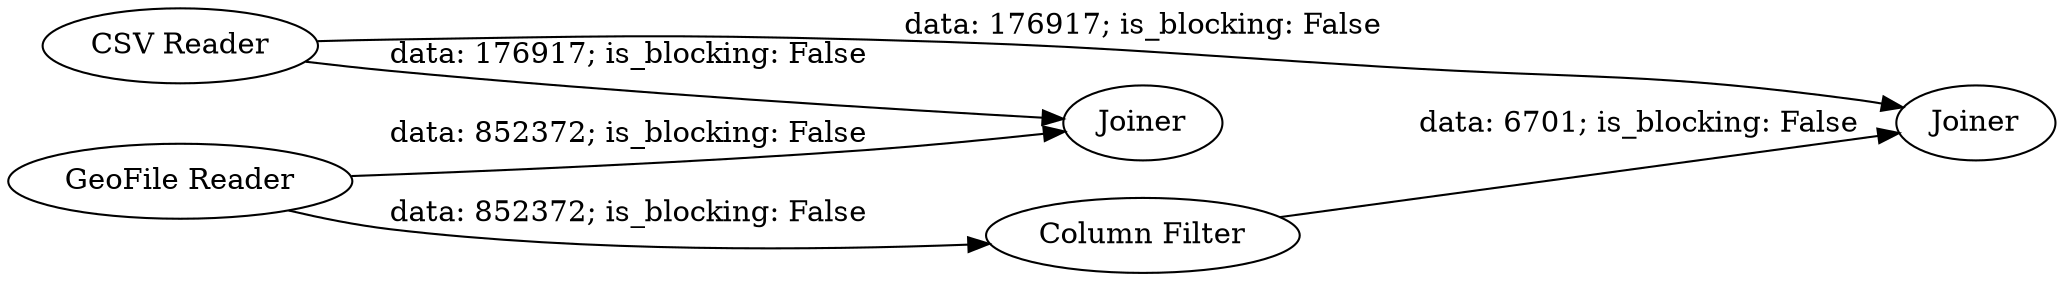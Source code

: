 digraph {
	"673669897356514641_20" [label="Column Filter"]
	"673669897356514641_11" [label="GeoFile Reader"]
	"673669897356514641_21" [label=Joiner]
	"673669897356514641_1" [label="CSV Reader"]
	"673669897356514641_19" [label=Joiner]
	"673669897356514641_1" -> "673669897356514641_19" [label="data: 176917; is_blocking: False"]
	"673669897356514641_11" -> "673669897356514641_20" [label="data: 852372; is_blocking: False"]
	"673669897356514641_11" -> "673669897356514641_19" [label="data: 852372; is_blocking: False"]
	"673669897356514641_1" -> "673669897356514641_21" [label="data: 176917; is_blocking: False"]
	"673669897356514641_20" -> "673669897356514641_21" [label="data: 6701; is_blocking: False"]
	rankdir=LR
}
